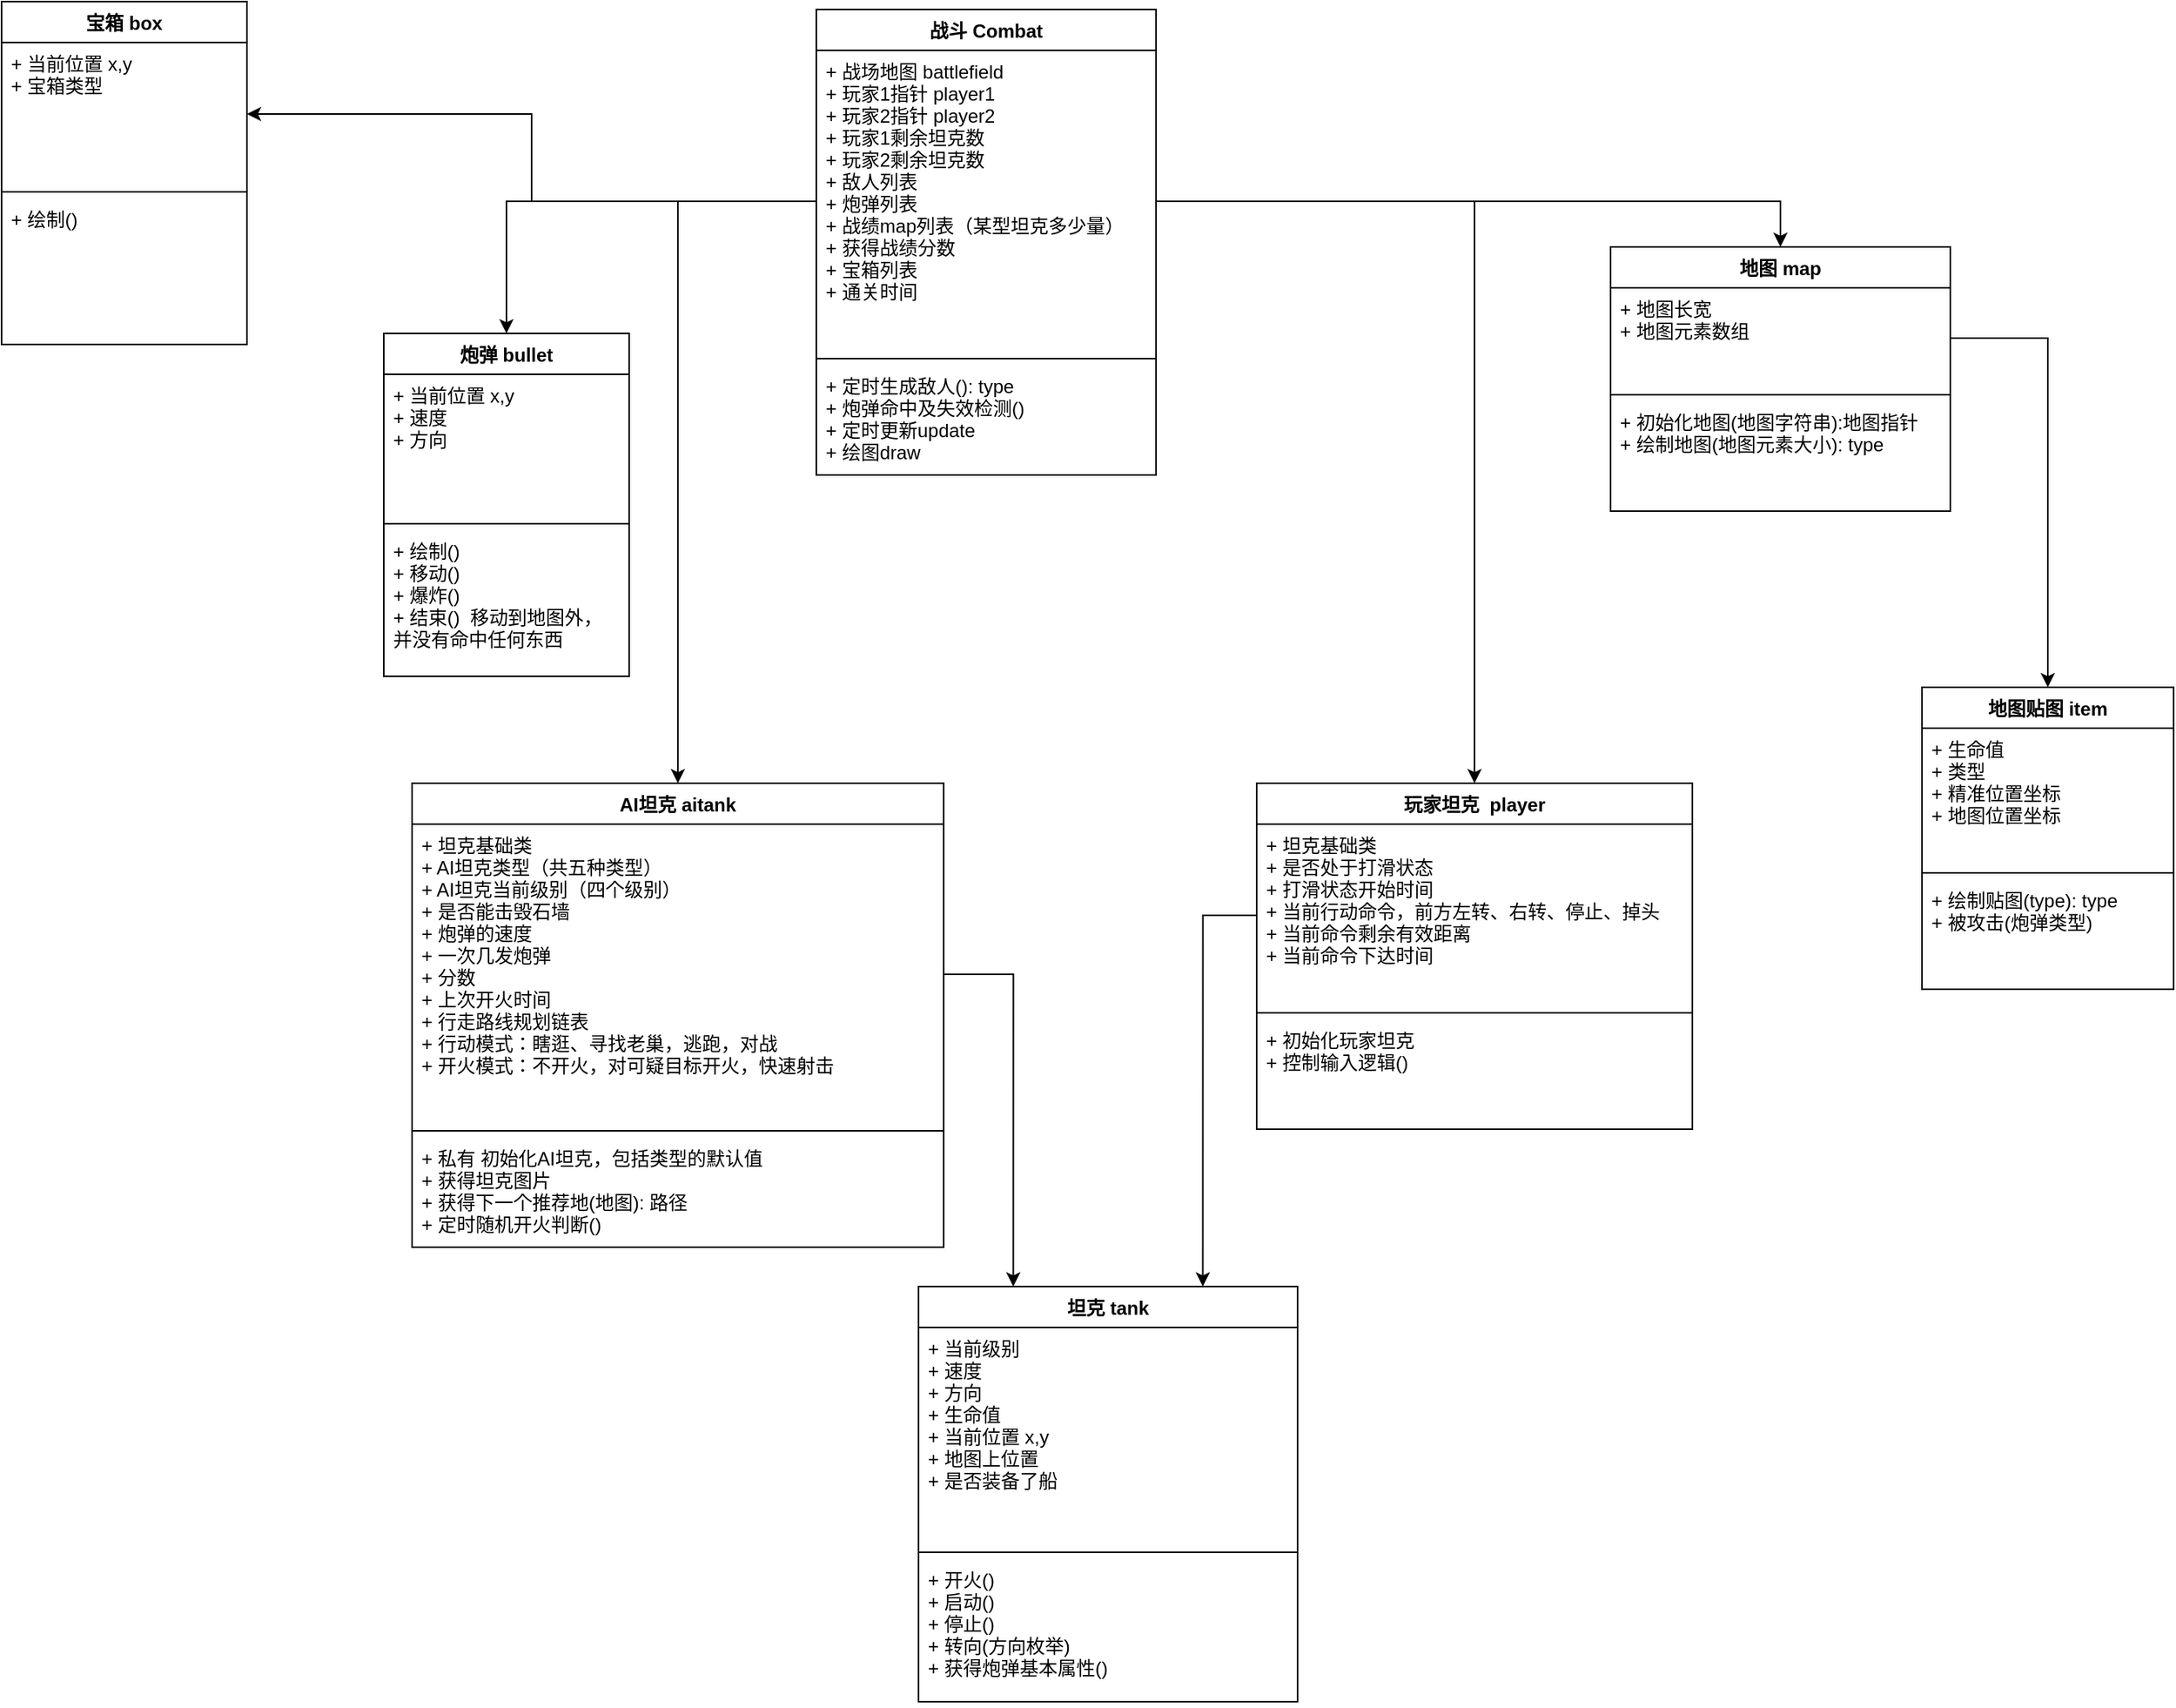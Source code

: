 <mxfile version="14.6.13" type="device"><diagram id="KmH22Tmn18mvGolgbE5C" name="Page-1"><mxGraphModel dx="2760" dy="852" grid="0" gridSize="10" guides="1" tooltips="1" connect="1" arrows="1" fold="1" page="1" pageScale="1" pageWidth="827" pageHeight="1169" math="0" shadow="0"><root><mxCell id="0"/><mxCell id="1" parent="0"/><mxCell id="PiBPcKjGX2DHvrelekSz-1" value="地图 map" style="swimlane;fontStyle=1;align=center;verticalAlign=top;childLayout=stackLayout;horizontal=1;startSize=26;horizontalStack=0;resizeParent=1;resizeParentMax=0;resizeLast=0;collapsible=1;marginBottom=0;" parent="1" vertex="1"><mxGeometry x="-5" y="205" width="216" height="168" as="geometry"><mxRectangle x="180" y="290" width="100" height="26" as="alternateBounds"/></mxGeometry></mxCell><mxCell id="PiBPcKjGX2DHvrelekSz-2" value="+ 地图长宽&#10;+ 地图元素数组&#10;" style="text;strokeColor=none;fillColor=none;align=left;verticalAlign=top;spacingLeft=4;spacingRight=4;overflow=hidden;rotatable=0;points=[[0,0.5],[1,0.5]];portConstraint=eastwest;" parent="PiBPcKjGX2DHvrelekSz-1" vertex="1"><mxGeometry y="26" width="216" height="64" as="geometry"/></mxCell><mxCell id="PiBPcKjGX2DHvrelekSz-3" value="" style="line;strokeWidth=1;fillColor=none;align=left;verticalAlign=middle;spacingTop=-1;spacingLeft=3;spacingRight=3;rotatable=0;labelPosition=right;points=[];portConstraint=eastwest;" parent="PiBPcKjGX2DHvrelekSz-1" vertex="1"><mxGeometry y="90" width="216" height="8" as="geometry"/></mxCell><mxCell id="PiBPcKjGX2DHvrelekSz-4" value="+ 初始化地图(地图字符串):地图指针&#10;+ 绘制地图(地图元素大小): type" style="text;strokeColor=none;fillColor=none;align=left;verticalAlign=top;spacingLeft=4;spacingRight=4;overflow=hidden;rotatable=0;points=[[0,0.5],[1,0.5]];portConstraint=eastwest;" parent="PiBPcKjGX2DHvrelekSz-1" vertex="1"><mxGeometry y="98" width="216" height="70" as="geometry"/></mxCell><mxCell id="IWL8Nxz98dhvQk_84EBZ-1" value="坦克 tank" style="swimlane;fontStyle=1;align=center;verticalAlign=top;childLayout=stackLayout;horizontal=1;startSize=26;horizontalStack=0;resizeParent=1;resizeParentMax=0;resizeLast=0;collapsible=1;marginBottom=0;" parent="1" vertex="1"><mxGeometry x="-445" y="866" width="241" height="264" as="geometry"><mxRectangle x="180" y="290" width="100" height="26" as="alternateBounds"/></mxGeometry></mxCell><mxCell id="IWL8Nxz98dhvQk_84EBZ-2" value="+ 当前级别&#10;+ 速度&#10;+ 方向&#10;+ 生命值&#10;+ 当前位置 x,y&#10;+ 地图上位置&#10;+ 是否装备了船" style="text;strokeColor=none;fillColor=none;align=left;verticalAlign=top;spacingLeft=4;spacingRight=4;overflow=hidden;rotatable=0;points=[[0,0.5],[1,0.5]];portConstraint=eastwest;" parent="IWL8Nxz98dhvQk_84EBZ-1" vertex="1"><mxGeometry y="26" width="241" height="139" as="geometry"/></mxCell><mxCell id="IWL8Nxz98dhvQk_84EBZ-3" value="" style="line;strokeWidth=1;fillColor=none;align=left;verticalAlign=middle;spacingTop=-1;spacingLeft=3;spacingRight=3;rotatable=0;labelPosition=right;points=[];portConstraint=eastwest;" parent="IWL8Nxz98dhvQk_84EBZ-1" vertex="1"><mxGeometry y="165" width="241" height="8" as="geometry"/></mxCell><mxCell id="IWL8Nxz98dhvQk_84EBZ-4" value="+ 开火()&#10;+ 启动()&#10;+ 停止()&#10;+ 转向(方向枚举)&#10;+ 获得炮弹基本属性()" style="text;strokeColor=none;fillColor=none;align=left;verticalAlign=top;spacingLeft=4;spacingRight=4;overflow=hidden;rotatable=0;points=[[0,0.5],[1,0.5]];portConstraint=eastwest;" parent="IWL8Nxz98dhvQk_84EBZ-1" vertex="1"><mxGeometry y="173" width="241" height="91" as="geometry"/></mxCell><mxCell id="IWL8Nxz98dhvQk_84EBZ-5" value="AI坦克 aitank" style="swimlane;fontStyle=1;align=center;verticalAlign=top;childLayout=stackLayout;horizontal=1;startSize=26;horizontalStack=0;resizeParent=1;resizeParentMax=0;resizeLast=0;collapsible=1;marginBottom=0;" parent="1" vertex="1"><mxGeometry x="-767" y="546" width="338" height="295" as="geometry"><mxRectangle x="180" y="290" width="100" height="26" as="alternateBounds"/></mxGeometry></mxCell><mxCell id="IWL8Nxz98dhvQk_84EBZ-6" value="+ 坦克基础类&#10;+ AI坦克类型（共五种类型）&#10;+ AI坦克当前级别（四个级别）&#10;+ 是否能击毁石墙&#10;+ 炮弹的速度&#10;+ 一次几发炮弹&#10;+ 分数&#10;+ 上次开火时间&#10;+ 行走路线规划链表&#10;+ 行动模式：瞎逛、寻找老巢，逃跑，对战&#10;+ 开火模式：不开火，对可疑目标开火，快速射击" style="text;strokeColor=none;fillColor=none;align=left;verticalAlign=top;spacingLeft=4;spacingRight=4;overflow=hidden;rotatable=0;points=[[0,0.5],[1,0.5]];portConstraint=eastwest;" parent="IWL8Nxz98dhvQk_84EBZ-5" vertex="1"><mxGeometry y="26" width="338" height="191" as="geometry"/></mxCell><mxCell id="IWL8Nxz98dhvQk_84EBZ-7" value="" style="line;strokeWidth=1;fillColor=none;align=left;verticalAlign=middle;spacingTop=-1;spacingLeft=3;spacingRight=3;rotatable=0;labelPosition=right;points=[];portConstraint=eastwest;" parent="IWL8Nxz98dhvQk_84EBZ-5" vertex="1"><mxGeometry y="217" width="338" height="8" as="geometry"/></mxCell><mxCell id="IWL8Nxz98dhvQk_84EBZ-8" value="+ 私有 初始化AI坦克，包括类型的默认值&#10;+ 获得坦克图片&#10;+ 获得下一个推荐地(地图): 路径&#10;+ 定时随机开火判断() " style="text;strokeColor=none;fillColor=none;align=left;verticalAlign=top;spacingLeft=4;spacingRight=4;overflow=hidden;rotatable=0;points=[[0,0.5],[1,0.5]];portConstraint=eastwest;" parent="IWL8Nxz98dhvQk_84EBZ-5" vertex="1"><mxGeometry y="225" width="338" height="70" as="geometry"/></mxCell><mxCell id="IWL8Nxz98dhvQk_84EBZ-9" value="玩家坦克  player" style="swimlane;fontStyle=1;align=center;verticalAlign=top;childLayout=stackLayout;horizontal=1;startSize=26;horizontalStack=0;resizeParent=1;resizeParentMax=0;resizeLast=0;collapsible=1;marginBottom=0;" parent="1" vertex="1"><mxGeometry x="-230" y="546" width="277" height="220" as="geometry"><mxRectangle x="180" y="290" width="100" height="26" as="alternateBounds"/></mxGeometry></mxCell><mxCell id="IWL8Nxz98dhvQk_84EBZ-10" value="+ 坦克基础类&#10;+ 是否处于打滑状态&#10;+ 打滑状态开始时间&#10;+ 当前行动命令，前方左转、右转、停止、掉头&#10;+ 当前命令剩余有效距离&#10;+ 当前命令下达时间" style="text;strokeColor=none;fillColor=none;align=left;verticalAlign=top;spacingLeft=4;spacingRight=4;overflow=hidden;rotatable=0;points=[[0,0.5],[1,0.5]];portConstraint=eastwest;" parent="IWL8Nxz98dhvQk_84EBZ-9" vertex="1"><mxGeometry y="26" width="277" height="116" as="geometry"/></mxCell><mxCell id="IWL8Nxz98dhvQk_84EBZ-11" value="" style="line;strokeWidth=1;fillColor=none;align=left;verticalAlign=middle;spacingTop=-1;spacingLeft=3;spacingRight=3;rotatable=0;labelPosition=right;points=[];portConstraint=eastwest;" parent="IWL8Nxz98dhvQk_84EBZ-9" vertex="1"><mxGeometry y="142" width="277" height="8" as="geometry"/></mxCell><mxCell id="IWL8Nxz98dhvQk_84EBZ-12" value="+ 初始化玩家坦克&#10;+ 控制输入逻辑()" style="text;strokeColor=none;fillColor=none;align=left;verticalAlign=top;spacingLeft=4;spacingRight=4;overflow=hidden;rotatable=0;points=[[0,0.5],[1,0.5]];portConstraint=eastwest;" parent="IWL8Nxz98dhvQk_84EBZ-9" vertex="1"><mxGeometry y="150" width="277" height="70" as="geometry"/></mxCell><mxCell id="IWL8Nxz98dhvQk_84EBZ-13" value="炮弹 bullet" style="swimlane;fontStyle=1;align=center;verticalAlign=top;childLayout=stackLayout;horizontal=1;startSize=26;horizontalStack=0;resizeParent=1;resizeParentMax=0;resizeLast=0;collapsible=1;marginBottom=0;" parent="1" vertex="1"><mxGeometry x="-785" y="260" width="156" height="218" as="geometry"><mxRectangle x="180" y="290" width="100" height="26" as="alternateBounds"/></mxGeometry></mxCell><mxCell id="IWL8Nxz98dhvQk_84EBZ-14" value="+ 当前位置 x,y &#10;+ 速度&#10;+ 方向" style="text;strokeColor=none;fillColor=none;align=left;verticalAlign=top;spacingLeft=4;spacingRight=4;overflow=hidden;rotatable=0;points=[[0,0.5],[1,0.5]];portConstraint=eastwest;" parent="IWL8Nxz98dhvQk_84EBZ-13" vertex="1"><mxGeometry y="26" width="156" height="91" as="geometry"/></mxCell><mxCell id="IWL8Nxz98dhvQk_84EBZ-15" value="" style="line;strokeWidth=1;fillColor=none;align=left;verticalAlign=middle;spacingTop=-1;spacingLeft=3;spacingRight=3;rotatable=0;labelPosition=right;points=[];portConstraint=eastwest;" parent="IWL8Nxz98dhvQk_84EBZ-13" vertex="1"><mxGeometry y="117" width="156" height="8" as="geometry"/></mxCell><mxCell id="IWL8Nxz98dhvQk_84EBZ-16" value="+ 绘制()&#10;+ 移动()&#10;+ 爆炸()&#10;+ 结束()  移动到地图外，&#10;并没有命中任何东西" style="text;strokeColor=none;fillColor=none;align=left;verticalAlign=top;spacingLeft=4;spacingRight=4;overflow=hidden;rotatable=0;points=[[0,0.5],[1,0.5]];portConstraint=eastwest;" parent="IWL8Nxz98dhvQk_84EBZ-13" vertex="1"><mxGeometry y="125" width="156" height="93" as="geometry"/></mxCell><mxCell id="kI2NuovBlkYn4v4irvHa-1" value="地图贴图 item" style="swimlane;fontStyle=1;align=center;verticalAlign=top;childLayout=stackLayout;horizontal=1;startSize=26;horizontalStack=0;resizeParent=1;resizeParentMax=0;resizeLast=0;collapsible=1;marginBottom=0;" parent="1" vertex="1"><mxGeometry x="193" y="485" width="160" height="192" as="geometry"><mxRectangle x="180" y="290" width="100" height="26" as="alternateBounds"/></mxGeometry></mxCell><mxCell id="kI2NuovBlkYn4v4irvHa-2" value="+ 生命值&#10;+ 类型&#10;+ 精准位置坐标&#10;+ 地图位置坐标" style="text;strokeColor=none;fillColor=none;align=left;verticalAlign=top;spacingLeft=4;spacingRight=4;overflow=hidden;rotatable=0;points=[[0,0.5],[1,0.5]];portConstraint=eastwest;" parent="kI2NuovBlkYn4v4irvHa-1" vertex="1"><mxGeometry y="26" width="160" height="88" as="geometry"/></mxCell><mxCell id="kI2NuovBlkYn4v4irvHa-3" value="" style="line;strokeWidth=1;fillColor=none;align=left;verticalAlign=middle;spacingTop=-1;spacingLeft=3;spacingRight=3;rotatable=0;labelPosition=right;points=[];portConstraint=eastwest;" parent="kI2NuovBlkYn4v4irvHa-1" vertex="1"><mxGeometry y="114" width="160" height="8" as="geometry"/></mxCell><mxCell id="kI2NuovBlkYn4v4irvHa-4" value="+ 绘制贴图(type): type&#10;+ 被攻击(炮弹类型)" style="text;strokeColor=none;fillColor=none;align=left;verticalAlign=top;spacingLeft=4;spacingRight=4;overflow=hidden;rotatable=0;points=[[0,0.5],[1,0.5]];portConstraint=eastwest;" parent="kI2NuovBlkYn4v4irvHa-1" vertex="1"><mxGeometry y="122" width="160" height="70" as="geometry"/></mxCell><mxCell id="Ov2dYRpexgm_A0HDQo5l-1" value="战斗 Combat" style="swimlane;fontStyle=1;align=center;verticalAlign=top;childLayout=stackLayout;horizontal=1;startSize=26;horizontalStack=0;resizeParent=1;resizeParentMax=0;resizeLast=0;collapsible=1;marginBottom=0;" parent="1" vertex="1"><mxGeometry x="-510" y="54" width="216" height="296" as="geometry"><mxRectangle x="180" y="290" width="100" height="26" as="alternateBounds"/></mxGeometry></mxCell><mxCell id="Ov2dYRpexgm_A0HDQo5l-2" value="+ 战场地图 battlefield&#10;+ 玩家1指针 player1&#10;+ 玩家2指针 player2&#10;+ 玩家1剩余坦克数&#10;+ 玩家2剩余坦克数&#10;+ 敌人列表 &#10;+ 炮弹列表&#10;+ 战绩map列表（某型坦克多少量）&#10;+ 获得战绩分数 &#10;+ 宝箱列表&#10;+ 通关时间" style="text;strokeColor=none;fillColor=none;align=left;verticalAlign=top;spacingLeft=4;spacingRight=4;overflow=hidden;rotatable=0;points=[[0,0.5],[1,0.5]];portConstraint=eastwest;" parent="Ov2dYRpexgm_A0HDQo5l-1" vertex="1"><mxGeometry y="26" width="216" height="192" as="geometry"/></mxCell><mxCell id="Ov2dYRpexgm_A0HDQo5l-3" value="" style="line;strokeWidth=1;fillColor=none;align=left;verticalAlign=middle;spacingTop=-1;spacingLeft=3;spacingRight=3;rotatable=0;labelPosition=right;points=[];portConstraint=eastwest;" parent="Ov2dYRpexgm_A0HDQo5l-1" vertex="1"><mxGeometry y="218" width="216" height="8" as="geometry"/></mxCell><mxCell id="Ov2dYRpexgm_A0HDQo5l-4" value="+ 定时生成敌人(): type&#10;+ 炮弹命中及失效检测()&#10;+ 定时更新update&#10;+ 绘图draw" style="text;strokeColor=none;fillColor=none;align=left;verticalAlign=top;spacingLeft=4;spacingRight=4;overflow=hidden;rotatable=0;points=[[0,0.5],[1,0.5]];portConstraint=eastwest;" parent="Ov2dYRpexgm_A0HDQo5l-1" vertex="1"><mxGeometry y="226" width="216" height="70" as="geometry"/></mxCell><mxCell id="6sdslHNHoHJztYgxwqBi-1" style="edgeStyle=orthogonalEdgeStyle;rounded=0;orthogonalLoop=1;jettySize=auto;html=1;entryX=0.5;entryY=0;entryDx=0;entryDy=0;" parent="1" source="PiBPcKjGX2DHvrelekSz-2" target="kI2NuovBlkYn4v4irvHa-1" edge="1"><mxGeometry relative="1" as="geometry"/></mxCell><mxCell id="6sdslHNHoHJztYgxwqBi-2" style="edgeStyle=orthogonalEdgeStyle;rounded=0;orthogonalLoop=1;jettySize=auto;html=1;entryX=0.5;entryY=0;entryDx=0;entryDy=0;" parent="1" source="Ov2dYRpexgm_A0HDQo5l-2" target="PiBPcKjGX2DHvrelekSz-1" edge="1"><mxGeometry relative="1" as="geometry"/></mxCell><mxCell id="6sdslHNHoHJztYgxwqBi-3" style="edgeStyle=orthogonalEdgeStyle;rounded=0;orthogonalLoop=1;jettySize=auto;html=1;entryX=0.5;entryY=0;entryDx=0;entryDy=0;" parent="1" source="Ov2dYRpexgm_A0HDQo5l-2" target="IWL8Nxz98dhvQk_84EBZ-13" edge="1"><mxGeometry relative="1" as="geometry"/></mxCell><mxCell id="6sdslHNHoHJztYgxwqBi-4" style="edgeStyle=orthogonalEdgeStyle;rounded=0;orthogonalLoop=1;jettySize=auto;html=1;entryX=0.5;entryY=0;entryDx=0;entryDy=0;" parent="1" source="Ov2dYRpexgm_A0HDQo5l-2" target="IWL8Nxz98dhvQk_84EBZ-9" edge="1"><mxGeometry relative="1" as="geometry"/></mxCell><mxCell id="6sdslHNHoHJztYgxwqBi-5" style="edgeStyle=orthogonalEdgeStyle;rounded=0;orthogonalLoop=1;jettySize=auto;html=1;" parent="1" source="Ov2dYRpexgm_A0HDQo5l-2" target="IWL8Nxz98dhvQk_84EBZ-5" edge="1"><mxGeometry relative="1" as="geometry"/></mxCell><mxCell id="6sdslHNHoHJztYgxwqBi-6" style="edgeStyle=orthogonalEdgeStyle;rounded=0;orthogonalLoop=1;jettySize=auto;html=1;entryX=0.75;entryY=0;entryDx=0;entryDy=0;" parent="1" source="IWL8Nxz98dhvQk_84EBZ-10" target="IWL8Nxz98dhvQk_84EBZ-1" edge="1"><mxGeometry relative="1" as="geometry"/></mxCell><mxCell id="6sdslHNHoHJztYgxwqBi-7" style="edgeStyle=orthogonalEdgeStyle;rounded=0;orthogonalLoop=1;jettySize=auto;html=1;entryX=0.25;entryY=0;entryDx=0;entryDy=0;" parent="1" source="IWL8Nxz98dhvQk_84EBZ-6" target="IWL8Nxz98dhvQk_84EBZ-1" edge="1"><mxGeometry relative="1" as="geometry"/></mxCell><mxCell id="nBmvTfbC6glax1ZVqp50-1" value="宝箱 box" style="swimlane;fontStyle=1;align=center;verticalAlign=top;childLayout=stackLayout;horizontal=1;startSize=26;horizontalStack=0;resizeParent=1;resizeParentMax=0;resizeLast=0;collapsible=1;marginBottom=0;" parent="1" vertex="1"><mxGeometry x="-1028" y="49" width="156" height="218" as="geometry"><mxRectangle x="180" y="290" width="100" height="26" as="alternateBounds"/></mxGeometry></mxCell><mxCell id="nBmvTfbC6glax1ZVqp50-2" value="+ 当前位置 x,y &#10;+ 宝箱类型" style="text;strokeColor=none;fillColor=none;align=left;verticalAlign=top;spacingLeft=4;spacingRight=4;overflow=hidden;rotatable=0;points=[[0,0.5],[1,0.5]];portConstraint=eastwest;" parent="nBmvTfbC6glax1ZVqp50-1" vertex="1"><mxGeometry y="26" width="156" height="91" as="geometry"/></mxCell><mxCell id="nBmvTfbC6glax1ZVqp50-3" value="" style="line;strokeWidth=1;fillColor=none;align=left;verticalAlign=middle;spacingTop=-1;spacingLeft=3;spacingRight=3;rotatable=0;labelPosition=right;points=[];portConstraint=eastwest;" parent="nBmvTfbC6glax1ZVqp50-1" vertex="1"><mxGeometry y="117" width="156" height="8" as="geometry"/></mxCell><mxCell id="nBmvTfbC6glax1ZVqp50-4" value="+ 绘制()&#10;" style="text;strokeColor=none;fillColor=none;align=left;verticalAlign=top;spacingLeft=4;spacingRight=4;overflow=hidden;rotatable=0;points=[[0,0.5],[1,0.5]];portConstraint=eastwest;" parent="nBmvTfbC6glax1ZVqp50-1" vertex="1"><mxGeometry y="125" width="156" height="93" as="geometry"/></mxCell><mxCell id="nBmvTfbC6glax1ZVqp50-5" style="edgeStyle=orthogonalEdgeStyle;rounded=0;orthogonalLoop=1;jettySize=auto;html=1;" parent="1" source="Ov2dYRpexgm_A0HDQo5l-2" target="nBmvTfbC6glax1ZVqp50-2" edge="1"><mxGeometry relative="1" as="geometry"/></mxCell></root></mxGraphModel></diagram></mxfile>